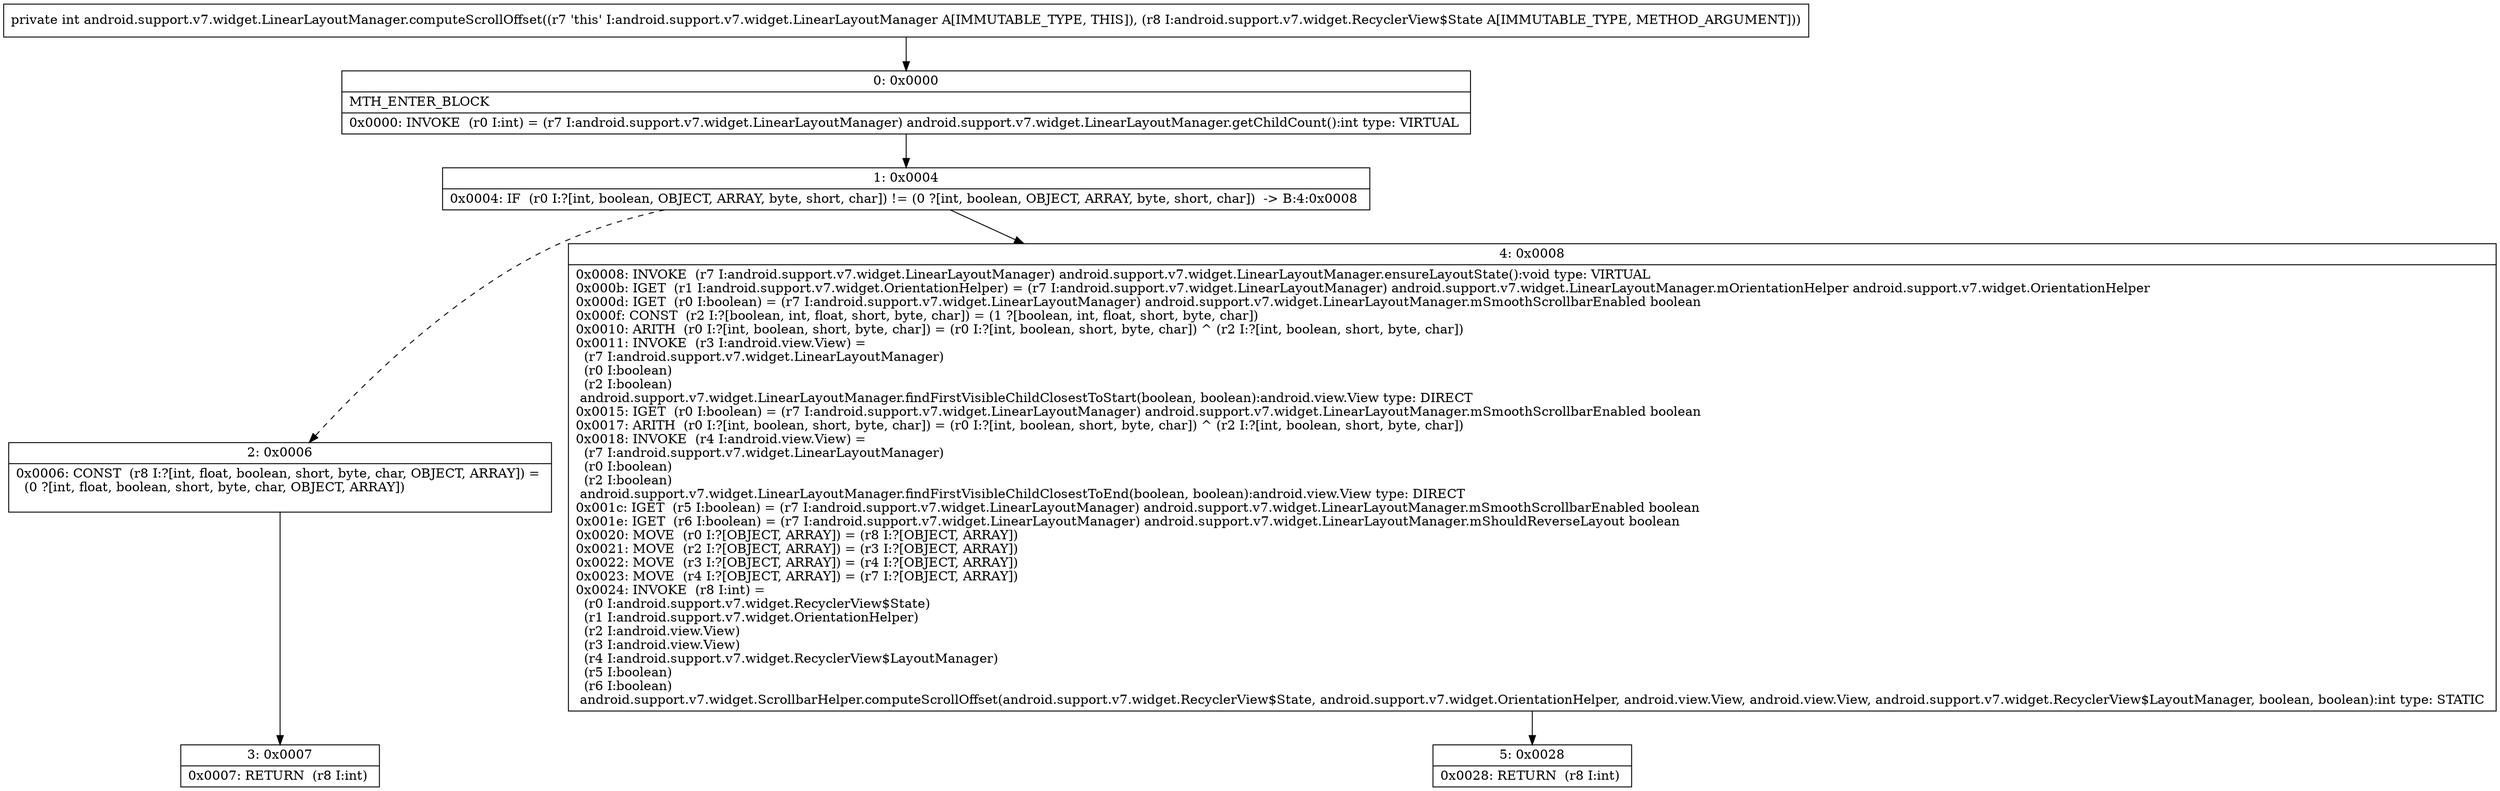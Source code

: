 digraph "CFG forandroid.support.v7.widget.LinearLayoutManager.computeScrollOffset(Landroid\/support\/v7\/widget\/RecyclerView$State;)I" {
Node_0 [shape=record,label="{0\:\ 0x0000|MTH_ENTER_BLOCK\l|0x0000: INVOKE  (r0 I:int) = (r7 I:android.support.v7.widget.LinearLayoutManager) android.support.v7.widget.LinearLayoutManager.getChildCount():int type: VIRTUAL \l}"];
Node_1 [shape=record,label="{1\:\ 0x0004|0x0004: IF  (r0 I:?[int, boolean, OBJECT, ARRAY, byte, short, char]) != (0 ?[int, boolean, OBJECT, ARRAY, byte, short, char])  \-\> B:4:0x0008 \l}"];
Node_2 [shape=record,label="{2\:\ 0x0006|0x0006: CONST  (r8 I:?[int, float, boolean, short, byte, char, OBJECT, ARRAY]) = \l  (0 ?[int, float, boolean, short, byte, char, OBJECT, ARRAY])\l \l}"];
Node_3 [shape=record,label="{3\:\ 0x0007|0x0007: RETURN  (r8 I:int) \l}"];
Node_4 [shape=record,label="{4\:\ 0x0008|0x0008: INVOKE  (r7 I:android.support.v7.widget.LinearLayoutManager) android.support.v7.widget.LinearLayoutManager.ensureLayoutState():void type: VIRTUAL \l0x000b: IGET  (r1 I:android.support.v7.widget.OrientationHelper) = (r7 I:android.support.v7.widget.LinearLayoutManager) android.support.v7.widget.LinearLayoutManager.mOrientationHelper android.support.v7.widget.OrientationHelper \l0x000d: IGET  (r0 I:boolean) = (r7 I:android.support.v7.widget.LinearLayoutManager) android.support.v7.widget.LinearLayoutManager.mSmoothScrollbarEnabled boolean \l0x000f: CONST  (r2 I:?[boolean, int, float, short, byte, char]) = (1 ?[boolean, int, float, short, byte, char]) \l0x0010: ARITH  (r0 I:?[int, boolean, short, byte, char]) = (r0 I:?[int, boolean, short, byte, char]) ^ (r2 I:?[int, boolean, short, byte, char]) \l0x0011: INVOKE  (r3 I:android.view.View) = \l  (r7 I:android.support.v7.widget.LinearLayoutManager)\l  (r0 I:boolean)\l  (r2 I:boolean)\l android.support.v7.widget.LinearLayoutManager.findFirstVisibleChildClosestToStart(boolean, boolean):android.view.View type: DIRECT \l0x0015: IGET  (r0 I:boolean) = (r7 I:android.support.v7.widget.LinearLayoutManager) android.support.v7.widget.LinearLayoutManager.mSmoothScrollbarEnabled boolean \l0x0017: ARITH  (r0 I:?[int, boolean, short, byte, char]) = (r0 I:?[int, boolean, short, byte, char]) ^ (r2 I:?[int, boolean, short, byte, char]) \l0x0018: INVOKE  (r4 I:android.view.View) = \l  (r7 I:android.support.v7.widget.LinearLayoutManager)\l  (r0 I:boolean)\l  (r2 I:boolean)\l android.support.v7.widget.LinearLayoutManager.findFirstVisibleChildClosestToEnd(boolean, boolean):android.view.View type: DIRECT \l0x001c: IGET  (r5 I:boolean) = (r7 I:android.support.v7.widget.LinearLayoutManager) android.support.v7.widget.LinearLayoutManager.mSmoothScrollbarEnabled boolean \l0x001e: IGET  (r6 I:boolean) = (r7 I:android.support.v7.widget.LinearLayoutManager) android.support.v7.widget.LinearLayoutManager.mShouldReverseLayout boolean \l0x0020: MOVE  (r0 I:?[OBJECT, ARRAY]) = (r8 I:?[OBJECT, ARRAY]) \l0x0021: MOVE  (r2 I:?[OBJECT, ARRAY]) = (r3 I:?[OBJECT, ARRAY]) \l0x0022: MOVE  (r3 I:?[OBJECT, ARRAY]) = (r4 I:?[OBJECT, ARRAY]) \l0x0023: MOVE  (r4 I:?[OBJECT, ARRAY]) = (r7 I:?[OBJECT, ARRAY]) \l0x0024: INVOKE  (r8 I:int) = \l  (r0 I:android.support.v7.widget.RecyclerView$State)\l  (r1 I:android.support.v7.widget.OrientationHelper)\l  (r2 I:android.view.View)\l  (r3 I:android.view.View)\l  (r4 I:android.support.v7.widget.RecyclerView$LayoutManager)\l  (r5 I:boolean)\l  (r6 I:boolean)\l android.support.v7.widget.ScrollbarHelper.computeScrollOffset(android.support.v7.widget.RecyclerView$State, android.support.v7.widget.OrientationHelper, android.view.View, android.view.View, android.support.v7.widget.RecyclerView$LayoutManager, boolean, boolean):int type: STATIC \l}"];
Node_5 [shape=record,label="{5\:\ 0x0028|0x0028: RETURN  (r8 I:int) \l}"];
MethodNode[shape=record,label="{private int android.support.v7.widget.LinearLayoutManager.computeScrollOffset((r7 'this' I:android.support.v7.widget.LinearLayoutManager A[IMMUTABLE_TYPE, THIS]), (r8 I:android.support.v7.widget.RecyclerView$State A[IMMUTABLE_TYPE, METHOD_ARGUMENT])) }"];
MethodNode -> Node_0;
Node_0 -> Node_1;
Node_1 -> Node_2[style=dashed];
Node_1 -> Node_4;
Node_2 -> Node_3;
Node_4 -> Node_5;
}

